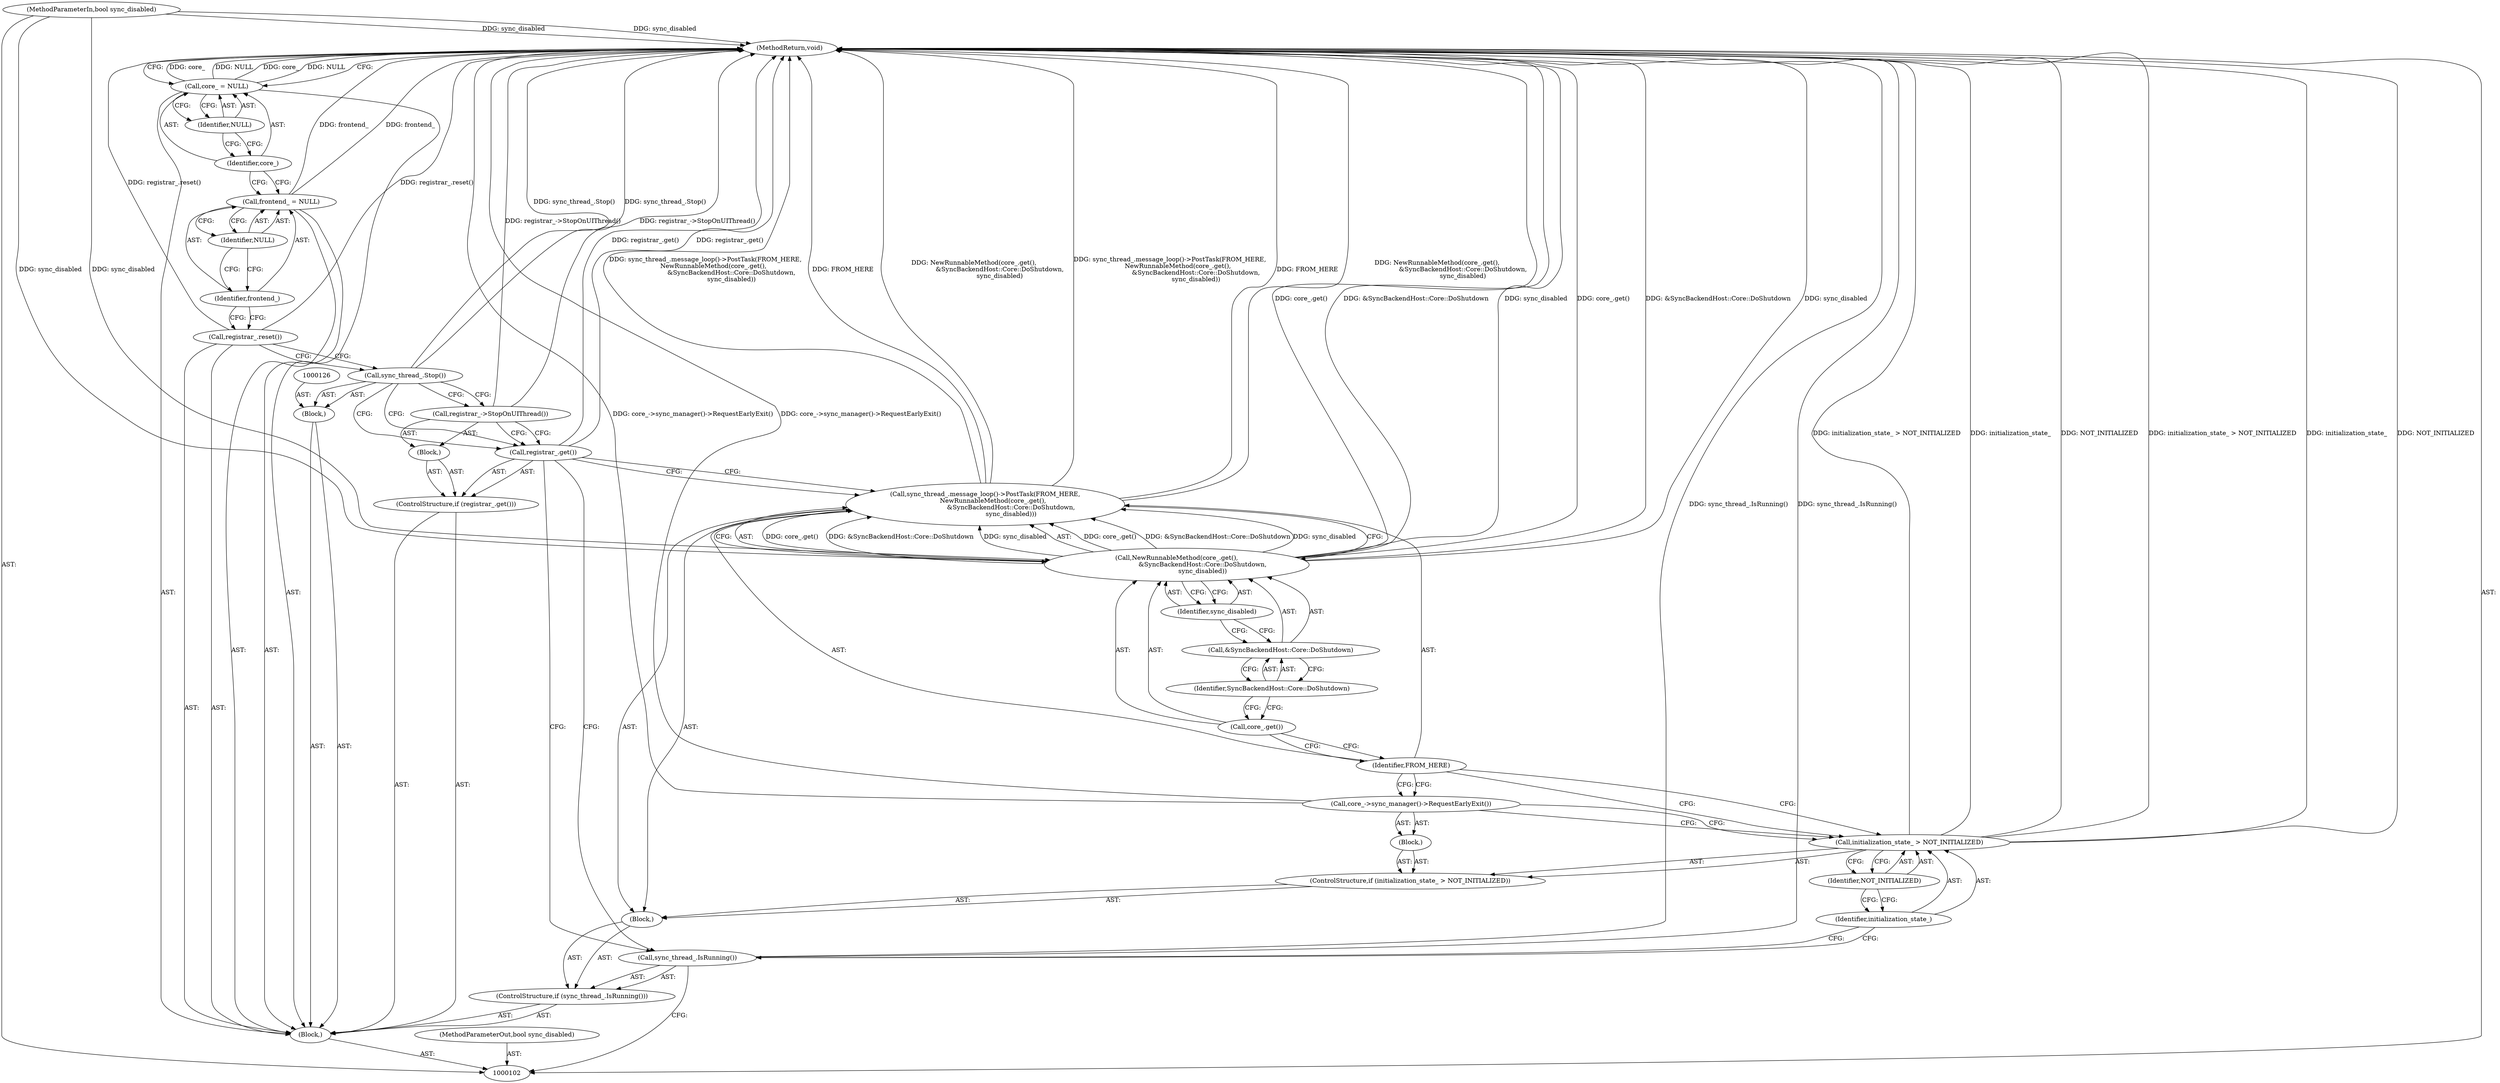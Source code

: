 digraph "1_Chrome_3b7ff00418c0e7593d42e5648ba39397e23fe2f9" {
"1000135" [label="(MethodReturn,void)"];
"1000103" [label="(MethodParameterIn,bool sync_disabled)"];
"1000187" [label="(MethodParameterOut,bool sync_disabled)"];
"1000104" [label="(Block,)"];
"1000121" [label="(ControlStructure,if (registrar_.get()))"];
"1000123" [label="(Block,)"];
"1000122" [label="(Call,registrar_.get())"];
"1000124" [label="(Call,registrar_->StopOnUIThread())"];
"1000125" [label="(Block,)"];
"1000127" [label="(Call,sync_thread_.Stop())"];
"1000105" [label="(ControlStructure,if (sync_thread_.IsRunning()))"];
"1000107" [label="(Block,)"];
"1000106" [label="(Call,sync_thread_.IsRunning())"];
"1000128" [label="(Call,registrar_.reset())"];
"1000131" [label="(Identifier,NULL)"];
"1000129" [label="(Call,frontend_ = NULL)"];
"1000130" [label="(Identifier,frontend_)"];
"1000134" [label="(Identifier,NULL)"];
"1000132" [label="(Call,core_ = NULL)"];
"1000133" [label="(Identifier,core_)"];
"1000111" [label="(Identifier,NOT_INITIALIZED)"];
"1000108" [label="(ControlStructure,if (initialization_state_ > NOT_INITIALIZED))"];
"1000112" [label="(Block,)"];
"1000109" [label="(Call,initialization_state_ > NOT_INITIALIZED)"];
"1000110" [label="(Identifier,initialization_state_)"];
"1000113" [label="(Call,core_->sync_manager()->RequestEarlyExit())"];
"1000115" [label="(Identifier,FROM_HERE)"];
"1000114" [label="(Call,sync_thread_.message_loop()->PostTask(FROM_HERE,\n        NewRunnableMethod(core_.get(),\n                          &SyncBackendHost::Core::DoShutdown,\n                          sync_disabled)))"];
"1000117" [label="(Call,core_.get())"];
"1000116" [label="(Call,NewRunnableMethod(core_.get(),\n                          &SyncBackendHost::Core::DoShutdown,\n                          sync_disabled))"];
"1000118" [label="(Call,&SyncBackendHost::Core::DoShutdown)"];
"1000119" [label="(Identifier,SyncBackendHost::Core::DoShutdown)"];
"1000120" [label="(Identifier,sync_disabled)"];
"1000135" -> "1000102"  [label="AST: "];
"1000135" -> "1000132"  [label="CFG: "];
"1000116" -> "1000135"  [label="DDG: core_.get()"];
"1000116" -> "1000135"  [label="DDG: &SyncBackendHost::Core::DoShutdown"];
"1000116" -> "1000135"  [label="DDG: sync_disabled"];
"1000129" -> "1000135"  [label="DDG: frontend_"];
"1000114" -> "1000135"  [label="DDG: sync_thread_.message_loop()->PostTask(FROM_HERE,\n        NewRunnableMethod(core_.get(),\n                          &SyncBackendHost::Core::DoShutdown,\n                          sync_disabled))"];
"1000114" -> "1000135"  [label="DDG: FROM_HERE"];
"1000114" -> "1000135"  [label="DDG: NewRunnableMethod(core_.get(),\n                          &SyncBackendHost::Core::DoShutdown,\n                          sync_disabled)"];
"1000127" -> "1000135"  [label="DDG: sync_thread_.Stop()"];
"1000132" -> "1000135"  [label="DDG: core_"];
"1000132" -> "1000135"  [label="DDG: NULL"];
"1000122" -> "1000135"  [label="DDG: registrar_.get()"];
"1000128" -> "1000135"  [label="DDG: registrar_.reset()"];
"1000124" -> "1000135"  [label="DDG: registrar_->StopOnUIThread()"];
"1000103" -> "1000135"  [label="DDG: sync_disabled"];
"1000113" -> "1000135"  [label="DDG: core_->sync_manager()->RequestEarlyExit()"];
"1000109" -> "1000135"  [label="DDG: initialization_state_"];
"1000109" -> "1000135"  [label="DDG: NOT_INITIALIZED"];
"1000109" -> "1000135"  [label="DDG: initialization_state_ > NOT_INITIALIZED"];
"1000106" -> "1000135"  [label="DDG: sync_thread_.IsRunning()"];
"1000103" -> "1000102"  [label="AST: "];
"1000103" -> "1000135"  [label="DDG: sync_disabled"];
"1000103" -> "1000116"  [label="DDG: sync_disabled"];
"1000187" -> "1000102"  [label="AST: "];
"1000104" -> "1000102"  [label="AST: "];
"1000105" -> "1000104"  [label="AST: "];
"1000121" -> "1000104"  [label="AST: "];
"1000125" -> "1000104"  [label="AST: "];
"1000128" -> "1000104"  [label="AST: "];
"1000129" -> "1000104"  [label="AST: "];
"1000132" -> "1000104"  [label="AST: "];
"1000121" -> "1000104"  [label="AST: "];
"1000122" -> "1000121"  [label="AST: "];
"1000123" -> "1000121"  [label="AST: "];
"1000123" -> "1000121"  [label="AST: "];
"1000124" -> "1000123"  [label="AST: "];
"1000122" -> "1000121"  [label="AST: "];
"1000122" -> "1000114"  [label="CFG: "];
"1000122" -> "1000106"  [label="CFG: "];
"1000124" -> "1000122"  [label="CFG: "];
"1000127" -> "1000122"  [label="CFG: "];
"1000122" -> "1000135"  [label="DDG: registrar_.get()"];
"1000124" -> "1000123"  [label="AST: "];
"1000124" -> "1000122"  [label="CFG: "];
"1000127" -> "1000124"  [label="CFG: "];
"1000124" -> "1000135"  [label="DDG: registrar_->StopOnUIThread()"];
"1000125" -> "1000104"  [label="AST: "];
"1000126" -> "1000125"  [label="AST: "];
"1000127" -> "1000125"  [label="AST: "];
"1000127" -> "1000125"  [label="AST: "];
"1000127" -> "1000124"  [label="CFG: "];
"1000127" -> "1000122"  [label="CFG: "];
"1000128" -> "1000127"  [label="CFG: "];
"1000127" -> "1000135"  [label="DDG: sync_thread_.Stop()"];
"1000105" -> "1000104"  [label="AST: "];
"1000106" -> "1000105"  [label="AST: "];
"1000107" -> "1000105"  [label="AST: "];
"1000107" -> "1000105"  [label="AST: "];
"1000108" -> "1000107"  [label="AST: "];
"1000114" -> "1000107"  [label="AST: "];
"1000106" -> "1000105"  [label="AST: "];
"1000106" -> "1000102"  [label="CFG: "];
"1000110" -> "1000106"  [label="CFG: "];
"1000122" -> "1000106"  [label="CFG: "];
"1000106" -> "1000135"  [label="DDG: sync_thread_.IsRunning()"];
"1000128" -> "1000104"  [label="AST: "];
"1000128" -> "1000127"  [label="CFG: "];
"1000130" -> "1000128"  [label="CFG: "];
"1000128" -> "1000135"  [label="DDG: registrar_.reset()"];
"1000131" -> "1000129"  [label="AST: "];
"1000131" -> "1000130"  [label="CFG: "];
"1000129" -> "1000131"  [label="CFG: "];
"1000129" -> "1000104"  [label="AST: "];
"1000129" -> "1000131"  [label="CFG: "];
"1000130" -> "1000129"  [label="AST: "];
"1000131" -> "1000129"  [label="AST: "];
"1000133" -> "1000129"  [label="CFG: "];
"1000129" -> "1000135"  [label="DDG: frontend_"];
"1000130" -> "1000129"  [label="AST: "];
"1000130" -> "1000128"  [label="CFG: "];
"1000131" -> "1000130"  [label="CFG: "];
"1000134" -> "1000132"  [label="AST: "];
"1000134" -> "1000133"  [label="CFG: "];
"1000132" -> "1000134"  [label="CFG: "];
"1000132" -> "1000104"  [label="AST: "];
"1000132" -> "1000134"  [label="CFG: "];
"1000133" -> "1000132"  [label="AST: "];
"1000134" -> "1000132"  [label="AST: "];
"1000135" -> "1000132"  [label="CFG: "];
"1000132" -> "1000135"  [label="DDG: core_"];
"1000132" -> "1000135"  [label="DDG: NULL"];
"1000133" -> "1000132"  [label="AST: "];
"1000133" -> "1000129"  [label="CFG: "];
"1000134" -> "1000133"  [label="CFG: "];
"1000111" -> "1000109"  [label="AST: "];
"1000111" -> "1000110"  [label="CFG: "];
"1000109" -> "1000111"  [label="CFG: "];
"1000108" -> "1000107"  [label="AST: "];
"1000109" -> "1000108"  [label="AST: "];
"1000112" -> "1000108"  [label="AST: "];
"1000112" -> "1000108"  [label="AST: "];
"1000113" -> "1000112"  [label="AST: "];
"1000109" -> "1000108"  [label="AST: "];
"1000109" -> "1000111"  [label="CFG: "];
"1000110" -> "1000109"  [label="AST: "];
"1000111" -> "1000109"  [label="AST: "];
"1000113" -> "1000109"  [label="CFG: "];
"1000115" -> "1000109"  [label="CFG: "];
"1000109" -> "1000135"  [label="DDG: initialization_state_"];
"1000109" -> "1000135"  [label="DDG: NOT_INITIALIZED"];
"1000109" -> "1000135"  [label="DDG: initialization_state_ > NOT_INITIALIZED"];
"1000110" -> "1000109"  [label="AST: "];
"1000110" -> "1000106"  [label="CFG: "];
"1000111" -> "1000110"  [label="CFG: "];
"1000113" -> "1000112"  [label="AST: "];
"1000113" -> "1000109"  [label="CFG: "];
"1000115" -> "1000113"  [label="CFG: "];
"1000113" -> "1000135"  [label="DDG: core_->sync_manager()->RequestEarlyExit()"];
"1000115" -> "1000114"  [label="AST: "];
"1000115" -> "1000113"  [label="CFG: "];
"1000115" -> "1000109"  [label="CFG: "];
"1000117" -> "1000115"  [label="CFG: "];
"1000114" -> "1000107"  [label="AST: "];
"1000114" -> "1000116"  [label="CFG: "];
"1000115" -> "1000114"  [label="AST: "];
"1000116" -> "1000114"  [label="AST: "];
"1000122" -> "1000114"  [label="CFG: "];
"1000114" -> "1000135"  [label="DDG: sync_thread_.message_loop()->PostTask(FROM_HERE,\n        NewRunnableMethod(core_.get(),\n                          &SyncBackendHost::Core::DoShutdown,\n                          sync_disabled))"];
"1000114" -> "1000135"  [label="DDG: FROM_HERE"];
"1000114" -> "1000135"  [label="DDG: NewRunnableMethod(core_.get(),\n                          &SyncBackendHost::Core::DoShutdown,\n                          sync_disabled)"];
"1000116" -> "1000114"  [label="DDG: core_.get()"];
"1000116" -> "1000114"  [label="DDG: &SyncBackendHost::Core::DoShutdown"];
"1000116" -> "1000114"  [label="DDG: sync_disabled"];
"1000117" -> "1000116"  [label="AST: "];
"1000117" -> "1000115"  [label="CFG: "];
"1000119" -> "1000117"  [label="CFG: "];
"1000116" -> "1000114"  [label="AST: "];
"1000116" -> "1000120"  [label="CFG: "];
"1000117" -> "1000116"  [label="AST: "];
"1000118" -> "1000116"  [label="AST: "];
"1000120" -> "1000116"  [label="AST: "];
"1000114" -> "1000116"  [label="CFG: "];
"1000116" -> "1000135"  [label="DDG: core_.get()"];
"1000116" -> "1000135"  [label="DDG: &SyncBackendHost::Core::DoShutdown"];
"1000116" -> "1000135"  [label="DDG: sync_disabled"];
"1000116" -> "1000114"  [label="DDG: core_.get()"];
"1000116" -> "1000114"  [label="DDG: &SyncBackendHost::Core::DoShutdown"];
"1000116" -> "1000114"  [label="DDG: sync_disabled"];
"1000103" -> "1000116"  [label="DDG: sync_disabled"];
"1000118" -> "1000116"  [label="AST: "];
"1000118" -> "1000119"  [label="CFG: "];
"1000119" -> "1000118"  [label="AST: "];
"1000120" -> "1000118"  [label="CFG: "];
"1000119" -> "1000118"  [label="AST: "];
"1000119" -> "1000117"  [label="CFG: "];
"1000118" -> "1000119"  [label="CFG: "];
"1000120" -> "1000116"  [label="AST: "];
"1000120" -> "1000118"  [label="CFG: "];
"1000116" -> "1000120"  [label="CFG: "];
}
